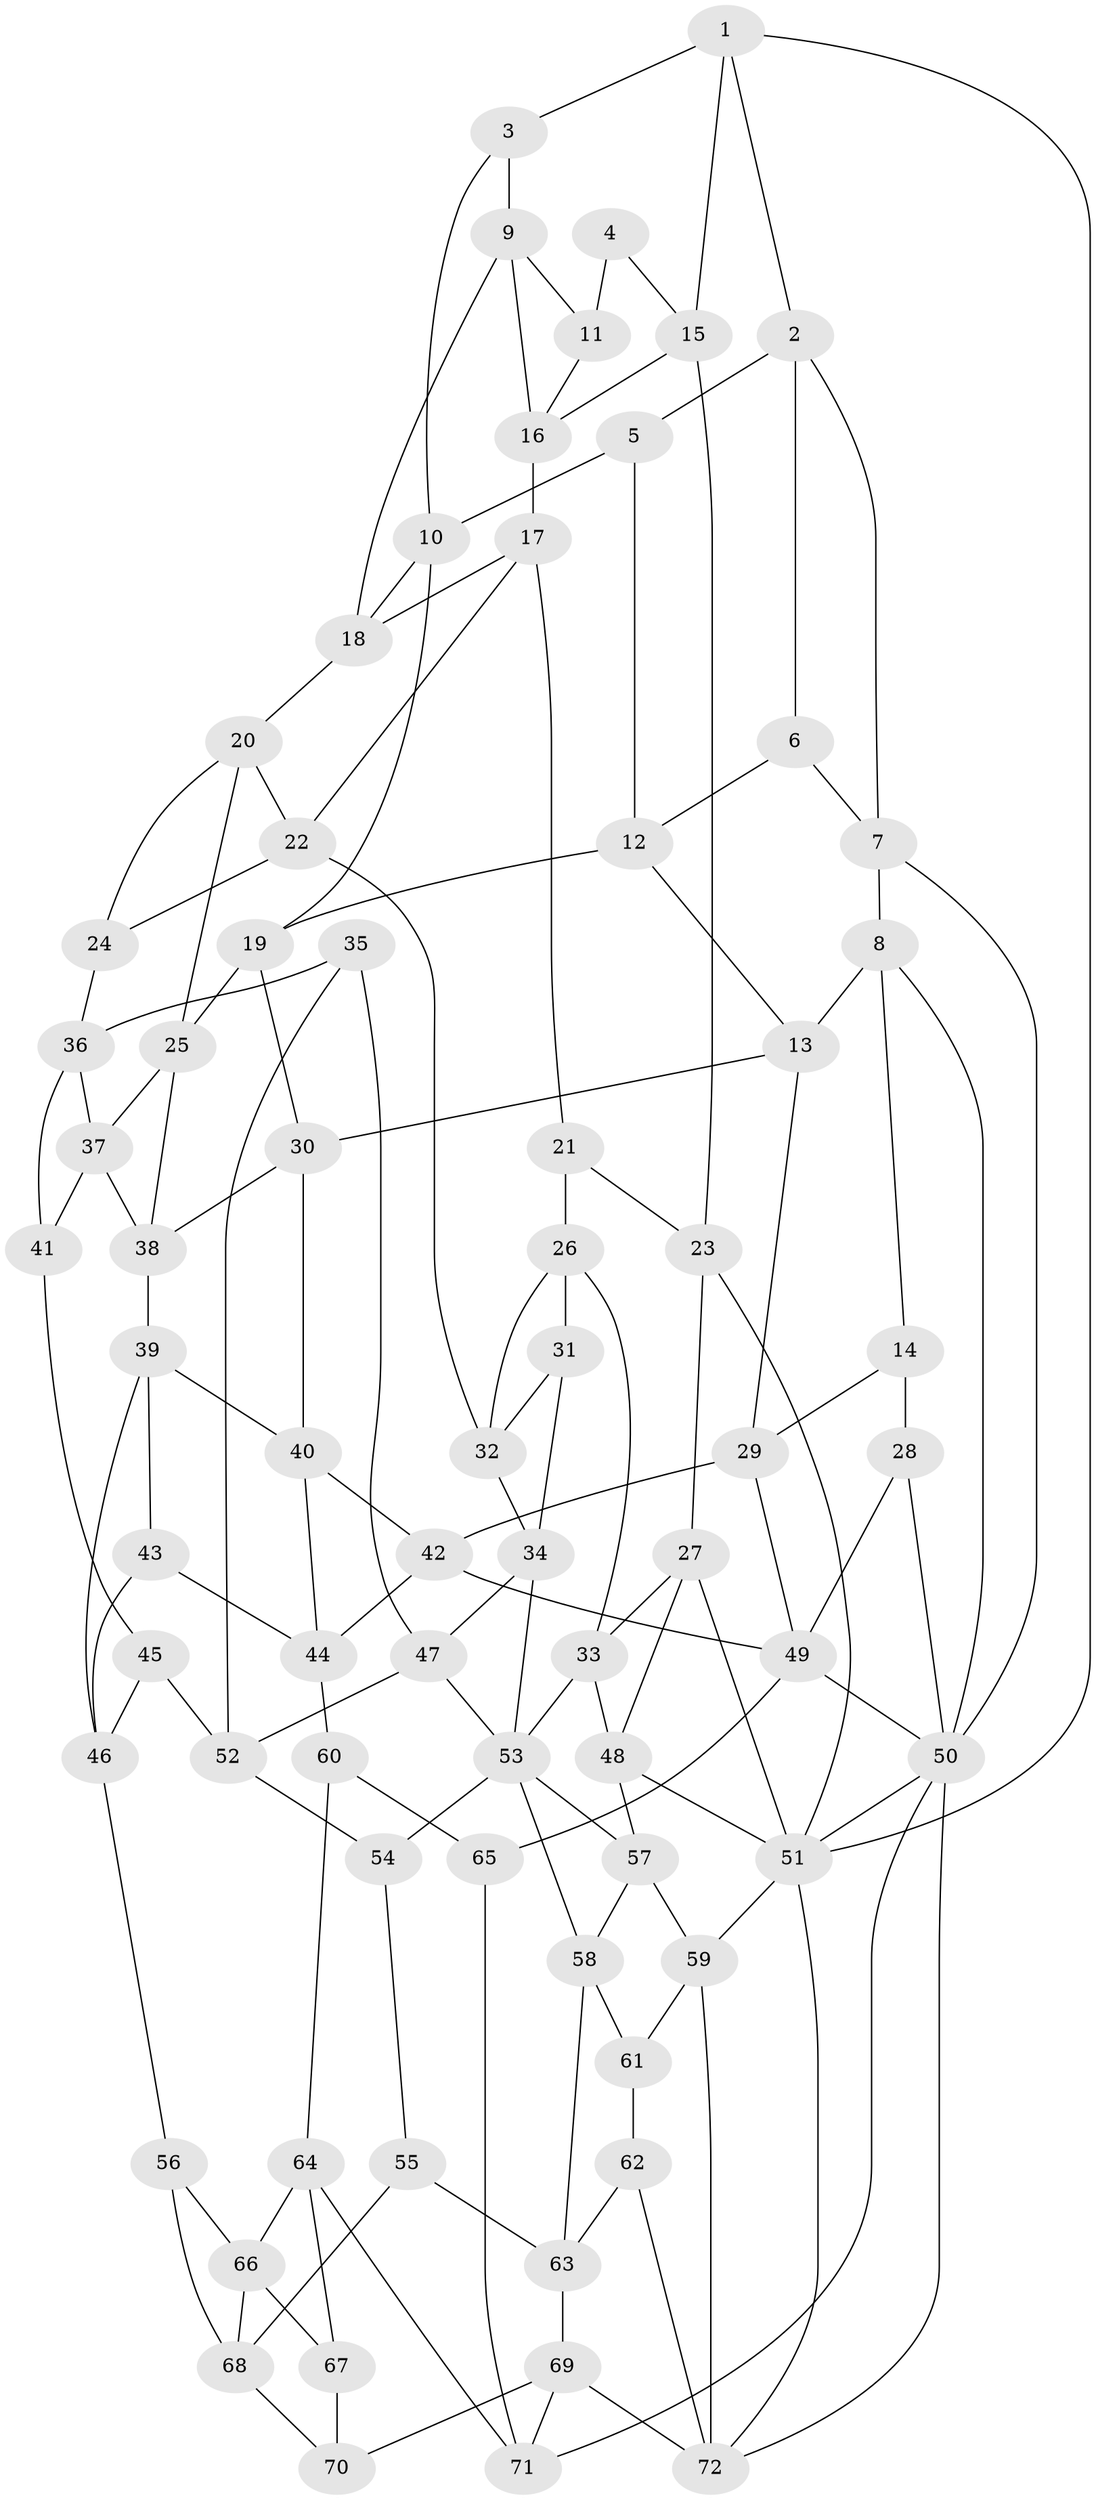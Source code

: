 // original degree distribution, {3: 0.020833333333333332, 6: 0.2152777777777778, 4: 0.2152777777777778, 5: 0.5486111111111112}
// Generated by graph-tools (version 1.1) at 2025/27/03/09/25 03:27:09]
// undirected, 72 vertices, 137 edges
graph export_dot {
graph [start="1"]
  node [color=gray90,style=filled];
  1;
  2;
  3;
  4;
  5;
  6;
  7;
  8;
  9;
  10;
  11;
  12;
  13;
  14;
  15;
  16;
  17;
  18;
  19;
  20;
  21;
  22;
  23;
  24;
  25;
  26;
  27;
  28;
  29;
  30;
  31;
  32;
  33;
  34;
  35;
  36;
  37;
  38;
  39;
  40;
  41;
  42;
  43;
  44;
  45;
  46;
  47;
  48;
  49;
  50;
  51;
  52;
  53;
  54;
  55;
  56;
  57;
  58;
  59;
  60;
  61;
  62;
  63;
  64;
  65;
  66;
  67;
  68;
  69;
  70;
  71;
  72;
  1 -- 2 [weight=1.0];
  1 -- 3 [weight=1.0];
  1 -- 15 [weight=1.0];
  1 -- 51 [weight=1.0];
  2 -- 5 [weight=1.0];
  2 -- 6 [weight=1.0];
  2 -- 7 [weight=1.0];
  3 -- 9 [weight=1.0];
  3 -- 10 [weight=1.0];
  4 -- 11 [weight=2.0];
  4 -- 15 [weight=1.0];
  5 -- 10 [weight=1.0];
  5 -- 12 [weight=1.0];
  6 -- 7 [weight=1.0];
  6 -- 12 [weight=1.0];
  7 -- 8 [weight=1.0];
  7 -- 50 [weight=1.0];
  8 -- 13 [weight=1.0];
  8 -- 14 [weight=1.0];
  8 -- 50 [weight=1.0];
  9 -- 11 [weight=1.0];
  9 -- 16 [weight=1.0];
  9 -- 18 [weight=1.0];
  10 -- 18 [weight=1.0];
  10 -- 19 [weight=1.0];
  11 -- 16 [weight=1.0];
  12 -- 13 [weight=1.0];
  12 -- 19 [weight=1.0];
  13 -- 29 [weight=1.0];
  13 -- 30 [weight=1.0];
  14 -- 28 [weight=2.0];
  14 -- 29 [weight=1.0];
  15 -- 16 [weight=1.0];
  15 -- 23 [weight=1.0];
  16 -- 17 [weight=1.0];
  17 -- 18 [weight=1.0];
  17 -- 21 [weight=1.0];
  17 -- 22 [weight=1.0];
  18 -- 20 [weight=1.0];
  19 -- 25 [weight=1.0];
  19 -- 30 [weight=1.0];
  20 -- 22 [weight=1.0];
  20 -- 24 [weight=1.0];
  20 -- 25 [weight=1.0];
  21 -- 23 [weight=1.0];
  21 -- 26 [weight=1.0];
  22 -- 24 [weight=1.0];
  22 -- 32 [weight=1.0];
  23 -- 27 [weight=1.0];
  23 -- 51 [weight=1.0];
  24 -- 36 [weight=1.0];
  25 -- 37 [weight=1.0];
  25 -- 38 [weight=1.0];
  26 -- 31 [weight=1.0];
  26 -- 32 [weight=1.0];
  26 -- 33 [weight=1.0];
  27 -- 33 [weight=1.0];
  27 -- 48 [weight=1.0];
  27 -- 51 [weight=1.0];
  28 -- 49 [weight=1.0];
  28 -- 50 [weight=1.0];
  29 -- 42 [weight=1.0];
  29 -- 49 [weight=1.0];
  30 -- 38 [weight=1.0];
  30 -- 40 [weight=1.0];
  31 -- 32 [weight=1.0];
  31 -- 34 [weight=1.0];
  32 -- 34 [weight=1.0];
  33 -- 48 [weight=1.0];
  33 -- 53 [weight=1.0];
  34 -- 47 [weight=1.0];
  34 -- 53 [weight=1.0];
  35 -- 36 [weight=1.0];
  35 -- 47 [weight=1.0];
  35 -- 52 [weight=1.0];
  36 -- 37 [weight=1.0];
  36 -- 41 [weight=1.0];
  37 -- 38 [weight=1.0];
  37 -- 41 [weight=1.0];
  38 -- 39 [weight=1.0];
  39 -- 40 [weight=1.0];
  39 -- 43 [weight=1.0];
  39 -- 46 [weight=1.0];
  40 -- 42 [weight=1.0];
  40 -- 44 [weight=1.0];
  41 -- 45 [weight=1.0];
  42 -- 44 [weight=1.0];
  42 -- 49 [weight=1.0];
  43 -- 44 [weight=1.0];
  43 -- 46 [weight=1.0];
  44 -- 60 [weight=1.0];
  45 -- 46 [weight=1.0];
  45 -- 52 [weight=2.0];
  46 -- 56 [weight=1.0];
  47 -- 52 [weight=1.0];
  47 -- 53 [weight=1.0];
  48 -- 51 [weight=1.0];
  48 -- 57 [weight=1.0];
  49 -- 50 [weight=1.0];
  49 -- 65 [weight=2.0];
  50 -- 51 [weight=1.0];
  50 -- 71 [weight=1.0];
  50 -- 72 [weight=1.0];
  51 -- 59 [weight=1.0];
  51 -- 72 [weight=1.0];
  52 -- 54 [weight=2.0];
  53 -- 54 [weight=1.0];
  53 -- 57 [weight=1.0];
  53 -- 58 [weight=1.0];
  54 -- 55 [weight=1.0];
  55 -- 63 [weight=1.0];
  55 -- 68 [weight=1.0];
  56 -- 66 [weight=1.0];
  56 -- 68 [weight=1.0];
  57 -- 58 [weight=1.0];
  57 -- 59 [weight=1.0];
  58 -- 61 [weight=1.0];
  58 -- 63 [weight=1.0];
  59 -- 61 [weight=1.0];
  59 -- 72 [weight=1.0];
  60 -- 64 [weight=1.0];
  60 -- 65 [weight=1.0];
  61 -- 62 [weight=2.0];
  62 -- 63 [weight=1.0];
  62 -- 72 [weight=1.0];
  63 -- 69 [weight=1.0];
  64 -- 66 [weight=1.0];
  64 -- 67 [weight=1.0];
  64 -- 71 [weight=1.0];
  65 -- 71 [weight=1.0];
  66 -- 67 [weight=1.0];
  66 -- 68 [weight=1.0];
  67 -- 70 [weight=2.0];
  68 -- 70 [weight=1.0];
  69 -- 70 [weight=1.0];
  69 -- 71 [weight=1.0];
  69 -- 72 [weight=1.0];
}
